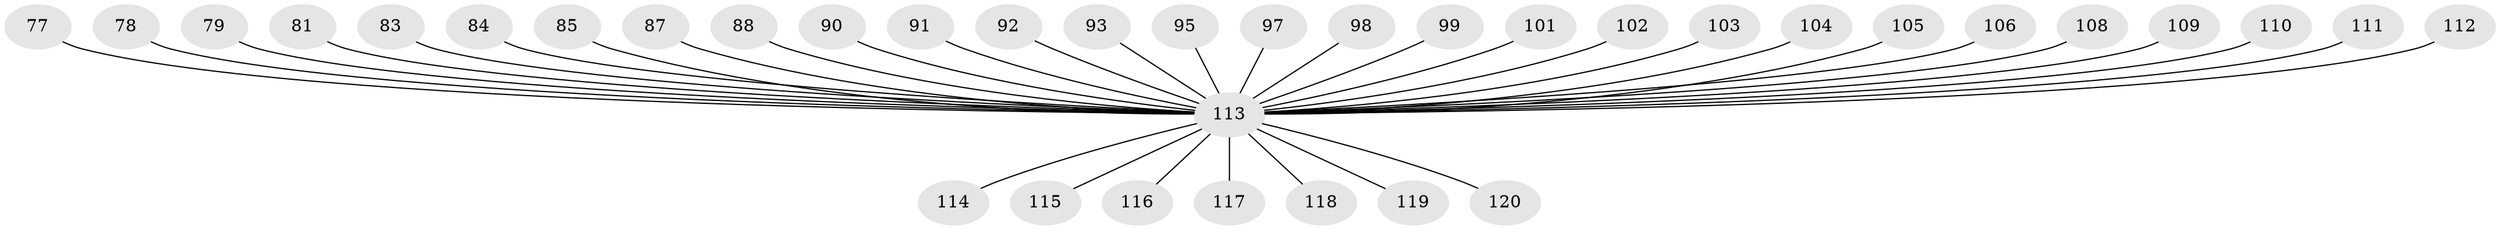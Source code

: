 // original degree distribution, {3: 0.10833333333333334, 4: 0.09166666666666666, 9: 0.008333333333333333, 6: 0.025, 5: 0.008333333333333333, 2: 0.21666666666666667, 1: 0.5333333333333333, 7: 0.008333333333333333}
// Generated by graph-tools (version 1.1) at 2025/56/03/04/25 21:56:09]
// undirected, 36 vertices, 35 edges
graph export_dot {
graph [start="1"]
  node [color=gray90,style=filled];
  77;
  78;
  79;
  81;
  83;
  84;
  85;
  87;
  88;
  90;
  91;
  92;
  93;
  95;
  97;
  98;
  99;
  101;
  102;
  103;
  104;
  105;
  106;
  108;
  109;
  110;
  111;
  112;
  113 [super="+36+80+96+100+107+73+74+75+76"];
  114;
  115;
  116;
  117;
  118;
  119;
  120;
  77 -- 113;
  78 -- 113;
  79 -- 113;
  81 -- 113;
  83 -- 113;
  84 -- 113;
  85 -- 113;
  87 -- 113;
  88 -- 113;
  90 -- 113;
  91 -- 113;
  92 -- 113;
  93 -- 113;
  95 -- 113;
  97 -- 113;
  98 -- 113;
  99 -- 113;
  101 -- 113;
  102 -- 113;
  103 -- 113;
  104 -- 113;
  105 -- 113;
  106 -- 113;
  108 -- 113;
  109 -- 113;
  110 -- 113;
  111 -- 113;
  112 -- 113;
  113 -- 114;
  113 -- 115;
  113 -- 116;
  113 -- 117;
  113 -- 118;
  113 -- 120;
  113 -- 119;
}
